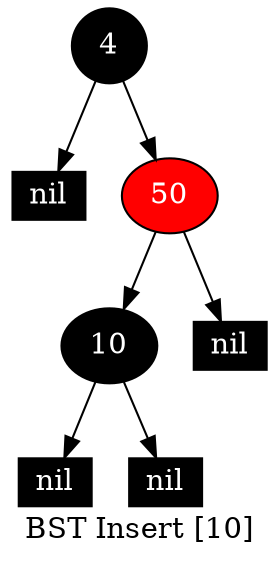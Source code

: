digraph G {
    label="BST Insert [10]";
    node [width=0.5,fontcolor=white,style=filled];
    4 [fillcolor=black]
    4 -> NULLl4
    NULLl4 [label="nil",width=0.3,height=0.2,shape=box,fillcolor=black]
    4 -> 50
    50 [fillcolor=red]
    50 -> 10
    50 -> NULLr50
    NULLr50 [label="nil",width=0.3,height=0.2,shape=box,fillcolor=black]
    10 [fillcolor=black]
    10 -> NULLl10
    NULLl10 [label="nil",width=0.3,height=0.2,shape=box,fillcolor=black]
    10 -> NULLr10
    NULLr10 [label="nil",width=0.3,height=0.2,shape=box,fillcolor=black]
}
